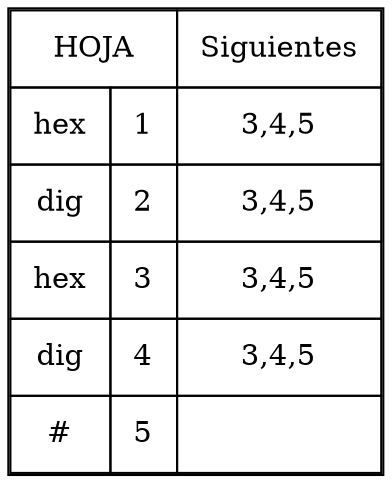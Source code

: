 digraph grafica{
rankdir=LR;
forcelabels= true;
node [shape = plain];
nodo20 [label = <<table border = '1' cellboder = '1' cellspacing='0' cellpadding='10'>
<tr>
<td COLSPAN='2'>HOJA</td>
<td>Siguientes</td>
</tr>
<tr>
<td>hex</td>
<td>1</td>
<td>3,4,5</td>
</tr>
<tr>
<td>dig</td>
<td>2</td>
<td>3,4,5</td>
</tr>
<tr>
<td>hex</td>
<td>3</td>
<td>3,4,5</td>
</tr>
<tr>
<td>dig</td>
<td>4</td>
<td>3,4,5</td>
</tr>
<tr>
<td>#</td>
<td>5</td>
<td></td>
</tr>
</table>>];

}
